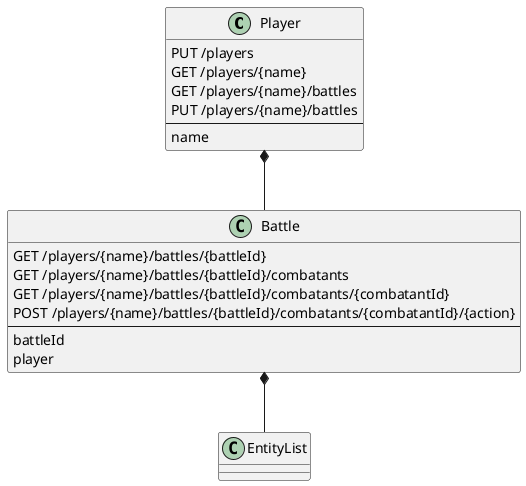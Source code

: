 @startuml

class Player {
    PUT /players
    GET /players/{name}
    GET /players/{name}/battles
    PUT /players/{name}/battles
    ---
    name
}

class Battle {
    GET /players/{name}/battles/{battleId}
    GET /players/{name}/battles/{battleId}/combatants
    GET /players/{name}/battles/{battleId}/combatants/{combatantId}
    POST /players/{name}/battles/{battleId}/combatants/{combatantId}/{action}
    ---
    battleId
    player
}

class EntityList {
}

Player *-- Battle 
Battle *-- EntityList

@enduml